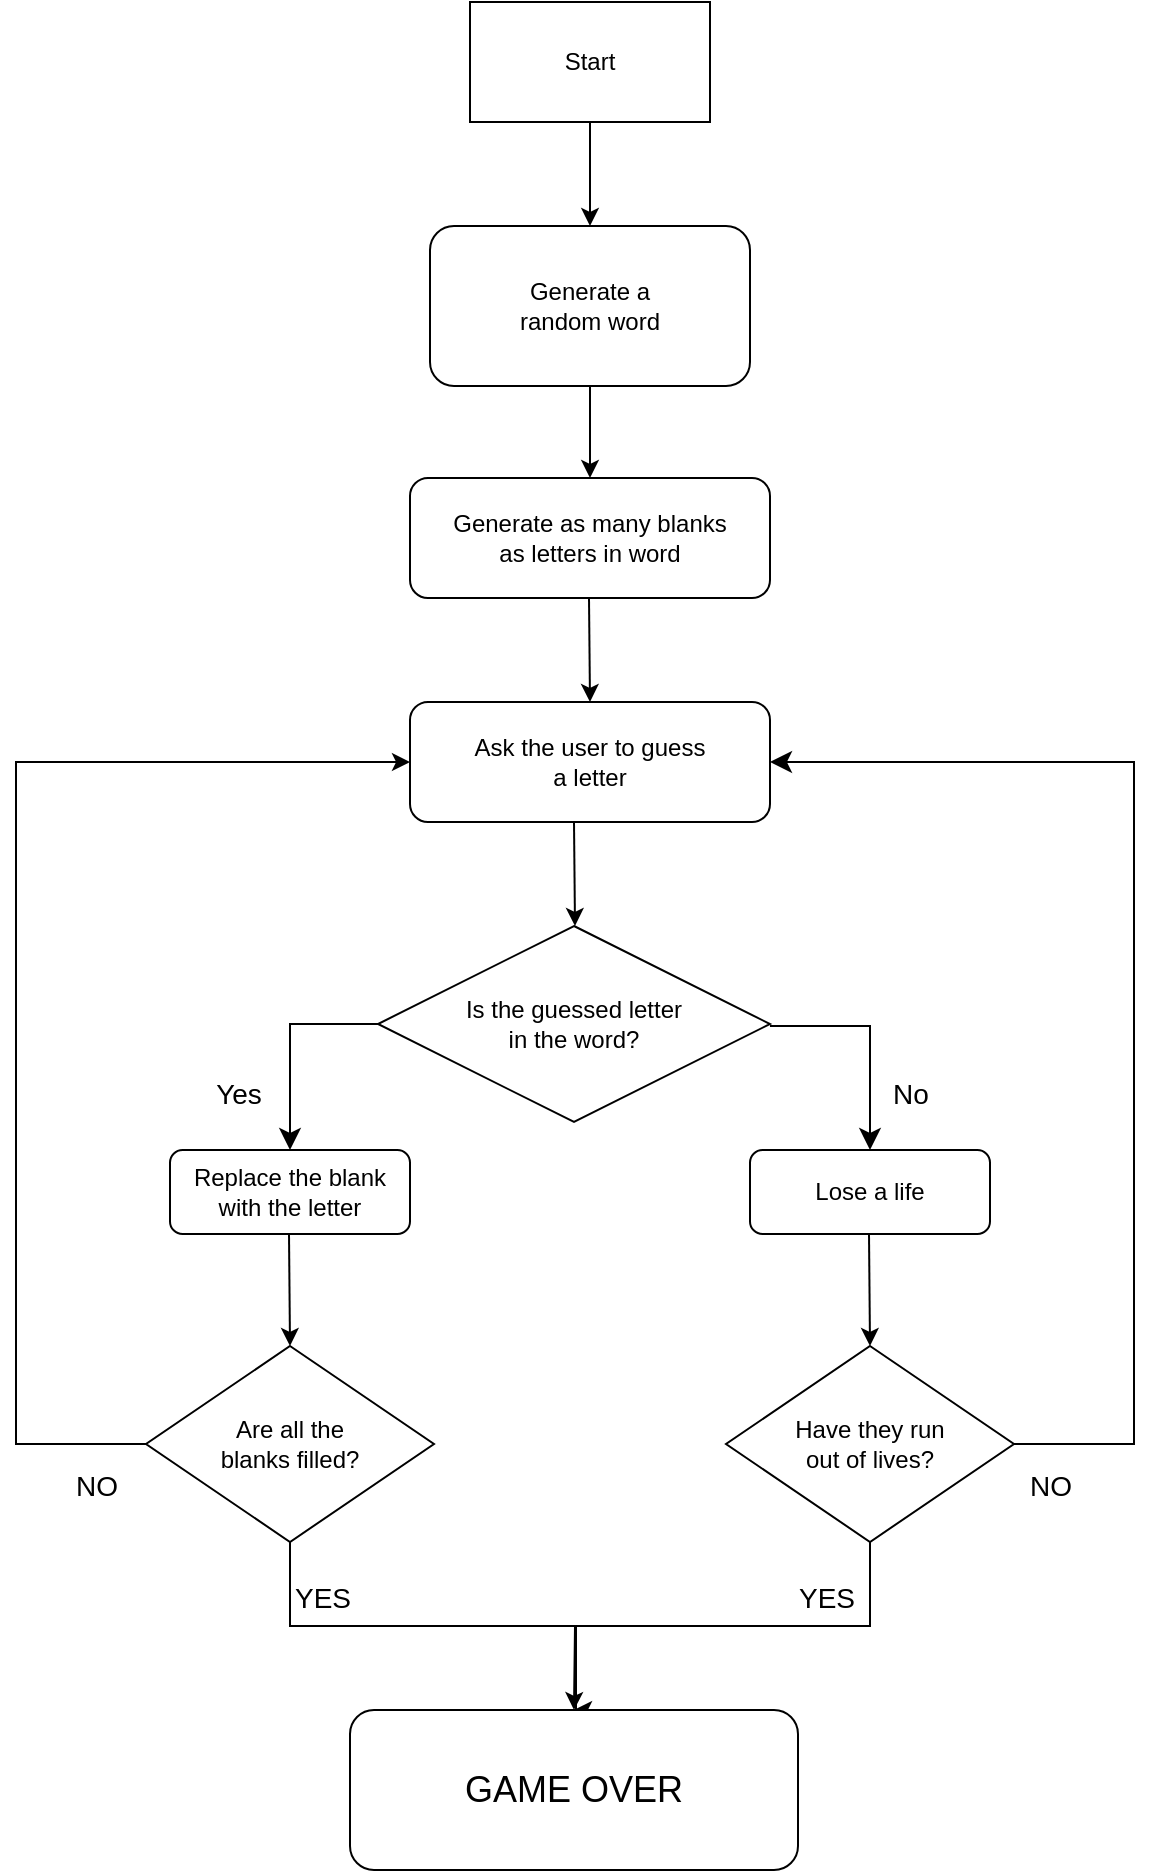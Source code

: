 <mxfile version="21.3.7" type="device">
  <diagram id="C5RBs43oDa-KdzZeNtuy" name="Page-1">
    <mxGraphModel dx="1674" dy="771" grid="1" gridSize="14" guides="1" tooltips="1" connect="1" arrows="1" fold="1" page="1" pageScale="1" pageWidth="1200" pageHeight="1920" math="0" shadow="0">
      <root>
        <mxCell id="WIyWlLk6GJQsqaUBKTNV-0" />
        <mxCell id="WIyWlLk6GJQsqaUBKTNV-1" parent="WIyWlLk6GJQsqaUBKTNV-0" />
        <mxCell id="5AUfYILFIpuleZz00VHe-0" value="Start" style="rounded=0;whiteSpace=wrap;html=1;" vertex="1" parent="WIyWlLk6GJQsqaUBKTNV-1">
          <mxGeometry x="340" y="140" width="120" height="60" as="geometry" />
        </mxCell>
        <mxCell id="5AUfYILFIpuleZz00VHe-1" value="" style="endArrow=classic;html=1;rounded=0;exitX=0.5;exitY=1;exitDx=0;exitDy=0;" edge="1" parent="WIyWlLk6GJQsqaUBKTNV-1" source="5AUfYILFIpuleZz00VHe-0">
          <mxGeometry width="50" height="50" relative="1" as="geometry">
            <mxPoint x="400" y="270" as="sourcePoint" />
            <mxPoint x="400" y="252" as="targetPoint" />
          </mxGeometry>
        </mxCell>
        <mxCell id="5AUfYILFIpuleZz00VHe-5" value="Generate a&lt;br&gt;random word" style="rounded=1;whiteSpace=wrap;html=1;" vertex="1" parent="WIyWlLk6GJQsqaUBKTNV-1">
          <mxGeometry x="320" y="252" width="160" height="80" as="geometry" />
        </mxCell>
        <mxCell id="5AUfYILFIpuleZz00VHe-6" value="" style="endArrow=classic;html=1;rounded=0;exitX=0.5;exitY=1;exitDx=0;exitDy=0;" edge="1" parent="WIyWlLk6GJQsqaUBKTNV-1" source="5AUfYILFIpuleZz00VHe-5">
          <mxGeometry width="50" height="50" relative="1" as="geometry">
            <mxPoint x="390" y="392" as="sourcePoint" />
            <mxPoint x="400" y="378" as="targetPoint" />
          </mxGeometry>
        </mxCell>
        <mxCell id="5AUfYILFIpuleZz00VHe-7" value="Generate as many blanks&lt;br&gt;as letters in word" style="rounded=1;whiteSpace=wrap;html=1;" vertex="1" parent="WIyWlLk6GJQsqaUBKTNV-1">
          <mxGeometry x="310" y="378" width="180" height="60" as="geometry" />
        </mxCell>
        <mxCell id="5AUfYILFIpuleZz00VHe-8" value="" style="endArrow=classic;html=1;rounded=0;exitX=0.5;exitY=1;exitDx=0;exitDy=0;" edge="1" parent="WIyWlLk6GJQsqaUBKTNV-1">
          <mxGeometry width="50" height="50" relative="1" as="geometry">
            <mxPoint x="399.5" y="438" as="sourcePoint" />
            <mxPoint x="400" y="490" as="targetPoint" />
          </mxGeometry>
        </mxCell>
        <mxCell id="5AUfYILFIpuleZz00VHe-9" value="Ask the user to guess&lt;br&gt;a letter" style="rounded=1;whiteSpace=wrap;html=1;" vertex="1" parent="WIyWlLk6GJQsqaUBKTNV-1">
          <mxGeometry x="310" y="490" width="180" height="60" as="geometry" />
        </mxCell>
        <mxCell id="5AUfYILFIpuleZz00VHe-11" value="" style="endArrow=classic;html=1;rounded=0;exitX=0.5;exitY=1;exitDx=0;exitDy=0;" edge="1" parent="WIyWlLk6GJQsqaUBKTNV-1">
          <mxGeometry width="50" height="50" relative="1" as="geometry">
            <mxPoint x="392" y="550" as="sourcePoint" />
            <mxPoint x="392.5" y="602" as="targetPoint" />
          </mxGeometry>
        </mxCell>
        <mxCell id="5AUfYILFIpuleZz00VHe-12" value="Is the guessed letter &lt;br&gt;in the word?" style="rhombus;whiteSpace=wrap;html=1;" vertex="1" parent="WIyWlLk6GJQsqaUBKTNV-1">
          <mxGeometry x="294" y="602" width="196" height="98" as="geometry" />
        </mxCell>
        <mxCell id="5AUfYILFIpuleZz00VHe-13" value="&lt;font style=&quot;font-size: 14px;&quot;&gt;No&lt;/font&gt;" style="edgeStyle=segmentEdgeStyle;endArrow=classic;html=1;curved=0;rounded=0;endSize=8;startSize=8;strokeWidth=1;jumpSize=6;" edge="1" parent="WIyWlLk6GJQsqaUBKTNV-1">
          <mxGeometry x="0.5" y="20" width="50" height="50" relative="1" as="geometry">
            <mxPoint x="490" y="652" as="sourcePoint" />
            <mxPoint x="540" y="714" as="targetPoint" />
            <mxPoint as="offset" />
          </mxGeometry>
        </mxCell>
        <mxCell id="5AUfYILFIpuleZz00VHe-14" value="Lose a life" style="rounded=1;whiteSpace=wrap;html=1;" vertex="1" parent="WIyWlLk6GJQsqaUBKTNV-1">
          <mxGeometry x="480" y="714" width="120" height="42" as="geometry" />
        </mxCell>
        <mxCell id="5AUfYILFIpuleZz00VHe-15" value="&lt;font style=&quot;font-size: 14px;&quot;&gt;Yes&lt;/font&gt;" style="edgeStyle=segmentEdgeStyle;endArrow=classic;html=1;curved=0;rounded=0;endSize=8;startSize=8;strokeWidth=1;jumpSize=6;exitX=0;exitY=0.5;exitDx=0;exitDy=0;" edge="1" parent="WIyWlLk6GJQsqaUBKTNV-1" source="5AUfYILFIpuleZz00VHe-12">
          <mxGeometry x="0.477" y="-26" width="50" height="50" relative="1" as="geometry">
            <mxPoint x="200" y="652" as="sourcePoint" />
            <mxPoint x="250" y="714" as="targetPoint" />
            <mxPoint as="offset" />
          </mxGeometry>
        </mxCell>
        <mxCell id="5AUfYILFIpuleZz00VHe-16" value="Replace the blank&lt;br&gt;with the letter" style="rounded=1;whiteSpace=wrap;html=1;" vertex="1" parent="WIyWlLk6GJQsqaUBKTNV-1">
          <mxGeometry x="190" y="714" width="120" height="42" as="geometry" />
        </mxCell>
        <mxCell id="5AUfYILFIpuleZz00VHe-17" value="" style="endArrow=classic;html=1;rounded=0;exitX=0.5;exitY=1;exitDx=0;exitDy=0;entryX=0.5;entryY=0;entryDx=0;entryDy=0;" edge="1" parent="WIyWlLk6GJQsqaUBKTNV-1" target="5AUfYILFIpuleZz00VHe-19">
          <mxGeometry width="50" height="50" relative="1" as="geometry">
            <mxPoint x="249.5" y="756" as="sourcePoint" />
            <mxPoint x="250" y="808" as="targetPoint" />
          </mxGeometry>
        </mxCell>
        <mxCell id="5AUfYILFIpuleZz00VHe-18" value="" style="endArrow=classic;html=1;rounded=0;exitX=0.5;exitY=1;exitDx=0;exitDy=0;entryX=0.5;entryY=0;entryDx=0;entryDy=0;" edge="1" parent="WIyWlLk6GJQsqaUBKTNV-1" target="5AUfYILFIpuleZz00VHe-20">
          <mxGeometry width="50" height="50" relative="1" as="geometry">
            <mxPoint x="539.5" y="756" as="sourcePoint" />
            <mxPoint x="540" y="808" as="targetPoint" />
          </mxGeometry>
        </mxCell>
        <mxCell id="5AUfYILFIpuleZz00VHe-37" style="edgeStyle=orthogonalEdgeStyle;rounded=0;orthogonalLoop=1;jettySize=auto;html=1;exitX=0.5;exitY=1;exitDx=0;exitDy=0;" edge="1" parent="WIyWlLk6GJQsqaUBKTNV-1" source="5AUfYILFIpuleZz00VHe-19">
          <mxGeometry relative="1" as="geometry">
            <mxPoint x="392" y="994" as="targetPoint" />
          </mxGeometry>
        </mxCell>
        <mxCell id="5AUfYILFIpuleZz00VHe-39" value="&lt;font style=&quot;font-size: 14px;&quot;&gt;YES&lt;/font&gt;" style="edgeLabel;html=1;align=center;verticalAlign=middle;resizable=0;points=[];" vertex="1" connectable="0" parent="5AUfYILFIpuleZz00VHe-37">
          <mxGeometry x="-0.832" y="2" relative="1" as="geometry">
            <mxPoint x="14" y="9" as="offset" />
          </mxGeometry>
        </mxCell>
        <mxCell id="5AUfYILFIpuleZz00VHe-44" style="edgeStyle=orthogonalEdgeStyle;rounded=0;orthogonalLoop=1;jettySize=auto;html=1;exitX=0;exitY=0.5;exitDx=0;exitDy=0;entryX=0;entryY=0.5;entryDx=0;entryDy=0;" edge="1" parent="WIyWlLk6GJQsqaUBKTNV-1" source="5AUfYILFIpuleZz00VHe-19" target="5AUfYILFIpuleZz00VHe-9">
          <mxGeometry relative="1" as="geometry">
            <mxPoint x="112" y="518" as="targetPoint" />
            <Array as="points">
              <mxPoint x="113" y="861" />
              <mxPoint x="113" y="520" />
            </Array>
          </mxGeometry>
        </mxCell>
        <mxCell id="5AUfYILFIpuleZz00VHe-45" value="&lt;font style=&quot;font-size: 14px;&quot;&gt;NO&lt;/font&gt;" style="edgeLabel;html=1;align=center;verticalAlign=middle;resizable=0;points=[];" vertex="1" connectable="0" parent="5AUfYILFIpuleZz00VHe-44">
          <mxGeometry x="-0.917" y="2" relative="1" as="geometry">
            <mxPoint y="19" as="offset" />
          </mxGeometry>
        </mxCell>
        <mxCell id="5AUfYILFIpuleZz00VHe-19" value="Are all the &lt;br&gt;blanks filled?" style="rhombus;whiteSpace=wrap;html=1;" vertex="1" parent="WIyWlLk6GJQsqaUBKTNV-1">
          <mxGeometry x="178" y="812" width="144" height="98" as="geometry" />
        </mxCell>
        <mxCell id="5AUfYILFIpuleZz00VHe-36" style="edgeStyle=orthogonalEdgeStyle;rounded=0;orthogonalLoop=1;jettySize=auto;html=1;exitX=0.5;exitY=1;exitDx=0;exitDy=0;" edge="1" parent="WIyWlLk6GJQsqaUBKTNV-1" source="5AUfYILFIpuleZz00VHe-20">
          <mxGeometry relative="1" as="geometry">
            <mxPoint x="392" y="994" as="targetPoint" />
            <Array as="points">
              <mxPoint x="540" y="952" />
              <mxPoint x="393" y="952" />
            </Array>
          </mxGeometry>
        </mxCell>
        <mxCell id="5AUfYILFIpuleZz00VHe-41" value="&lt;font style=&quot;font-size: 14px;&quot;&gt;YES&lt;/font&gt;" style="edgeLabel;html=1;align=center;verticalAlign=middle;resizable=0;points=[];" vertex="1" connectable="0" parent="5AUfYILFIpuleZz00VHe-36">
          <mxGeometry x="-0.809" y="-3" relative="1" as="geometry">
            <mxPoint x="-19" y="6" as="offset" />
          </mxGeometry>
        </mxCell>
        <mxCell id="5AUfYILFIpuleZz00VHe-20" value="Have they run &lt;br&gt;out of lives?" style="rhombus;whiteSpace=wrap;html=1;" vertex="1" parent="WIyWlLk6GJQsqaUBKTNV-1">
          <mxGeometry x="468" y="812" width="144" height="98" as="geometry" />
        </mxCell>
        <mxCell id="5AUfYILFIpuleZz00VHe-21" value="" style="edgeStyle=segmentEdgeStyle;endArrow=classic;html=1;curved=0;rounded=0;endSize=8;startSize=8;strokeWidth=1;jumpSize=6;exitX=1;exitY=0.5;exitDx=0;exitDy=0;entryX=1;entryY=0.5;entryDx=0;entryDy=0;" edge="1" parent="WIyWlLk6GJQsqaUBKTNV-1" source="5AUfYILFIpuleZz00VHe-20" target="5AUfYILFIpuleZz00VHe-9">
          <mxGeometry x="0.477" y="-26" width="50" height="50" relative="1" as="geometry">
            <mxPoint x="702" y="868" as="sourcePoint" />
            <mxPoint x="658" y="532" as="targetPoint" />
            <mxPoint as="offset" />
            <Array as="points">
              <mxPoint x="672" y="861" />
              <mxPoint x="672" y="520" />
            </Array>
          </mxGeometry>
        </mxCell>
        <mxCell id="5AUfYILFIpuleZz00VHe-42" value="&lt;font style=&quot;font-size: 14px;&quot;&gt;NO&lt;/font&gt;" style="edgeLabel;html=1;align=center;verticalAlign=middle;resizable=0;points=[];" vertex="1" connectable="0" parent="5AUfYILFIpuleZz00VHe-21">
          <mxGeometry x="-0.794" y="-4" relative="1" as="geometry">
            <mxPoint x="-46" y="21" as="offset" />
          </mxGeometry>
        </mxCell>
        <mxCell id="5AUfYILFIpuleZz00VHe-38" value="&lt;font style=&quot;font-size: 18px;&quot;&gt;GAME OVER&lt;/font&gt;" style="rounded=1;whiteSpace=wrap;html=1;" vertex="1" parent="WIyWlLk6GJQsqaUBKTNV-1">
          <mxGeometry x="280" y="994" width="224" height="80" as="geometry" />
        </mxCell>
      </root>
    </mxGraphModel>
  </diagram>
</mxfile>
